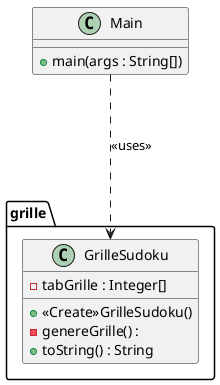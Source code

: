 @startuml Sudoku
class Main {
    +main(args : String[])
}
package grille {
    class GrilleSudoku {
        -tabGrille : Integer[]
        +<<Create>>GrilleSudoku()
        -genereGrille() :
        +toString() : String
    }
}

Main -[dashed]-->GrilleSudoku : <<uses>>
@enduml